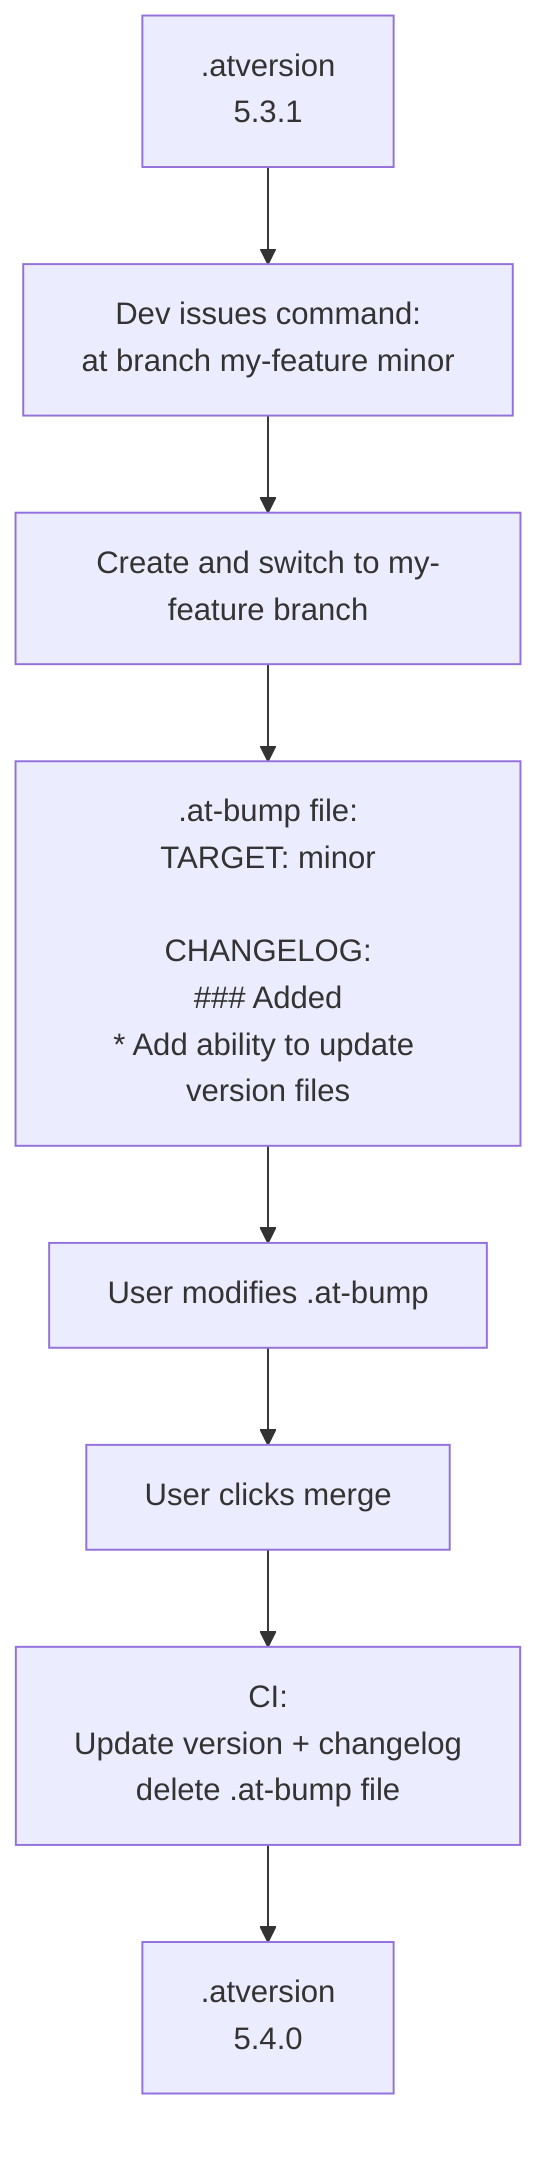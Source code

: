 graph TD
    A[.atversion<br>5.3.1]
    B["Dev issues command:<br>at branch my-feature minor<br>"]
    C[Create and switch to my-feature branch]
    D[".at-bump file:<br>TARGET: minor<br><br>CHANGELOG:<br>### Added<br>* Add ability to update version files"]
    E[User modifies .at-bump]
    F[User clicks merge]
    G[CI:<br>Update version + changelog<br>delete .at-bump file]
    H[.atversion<br>5.4.0]

    A --> B
    B --> C
    C --> D
    D --> E
    E --> F
    F --> G
    G --> H
